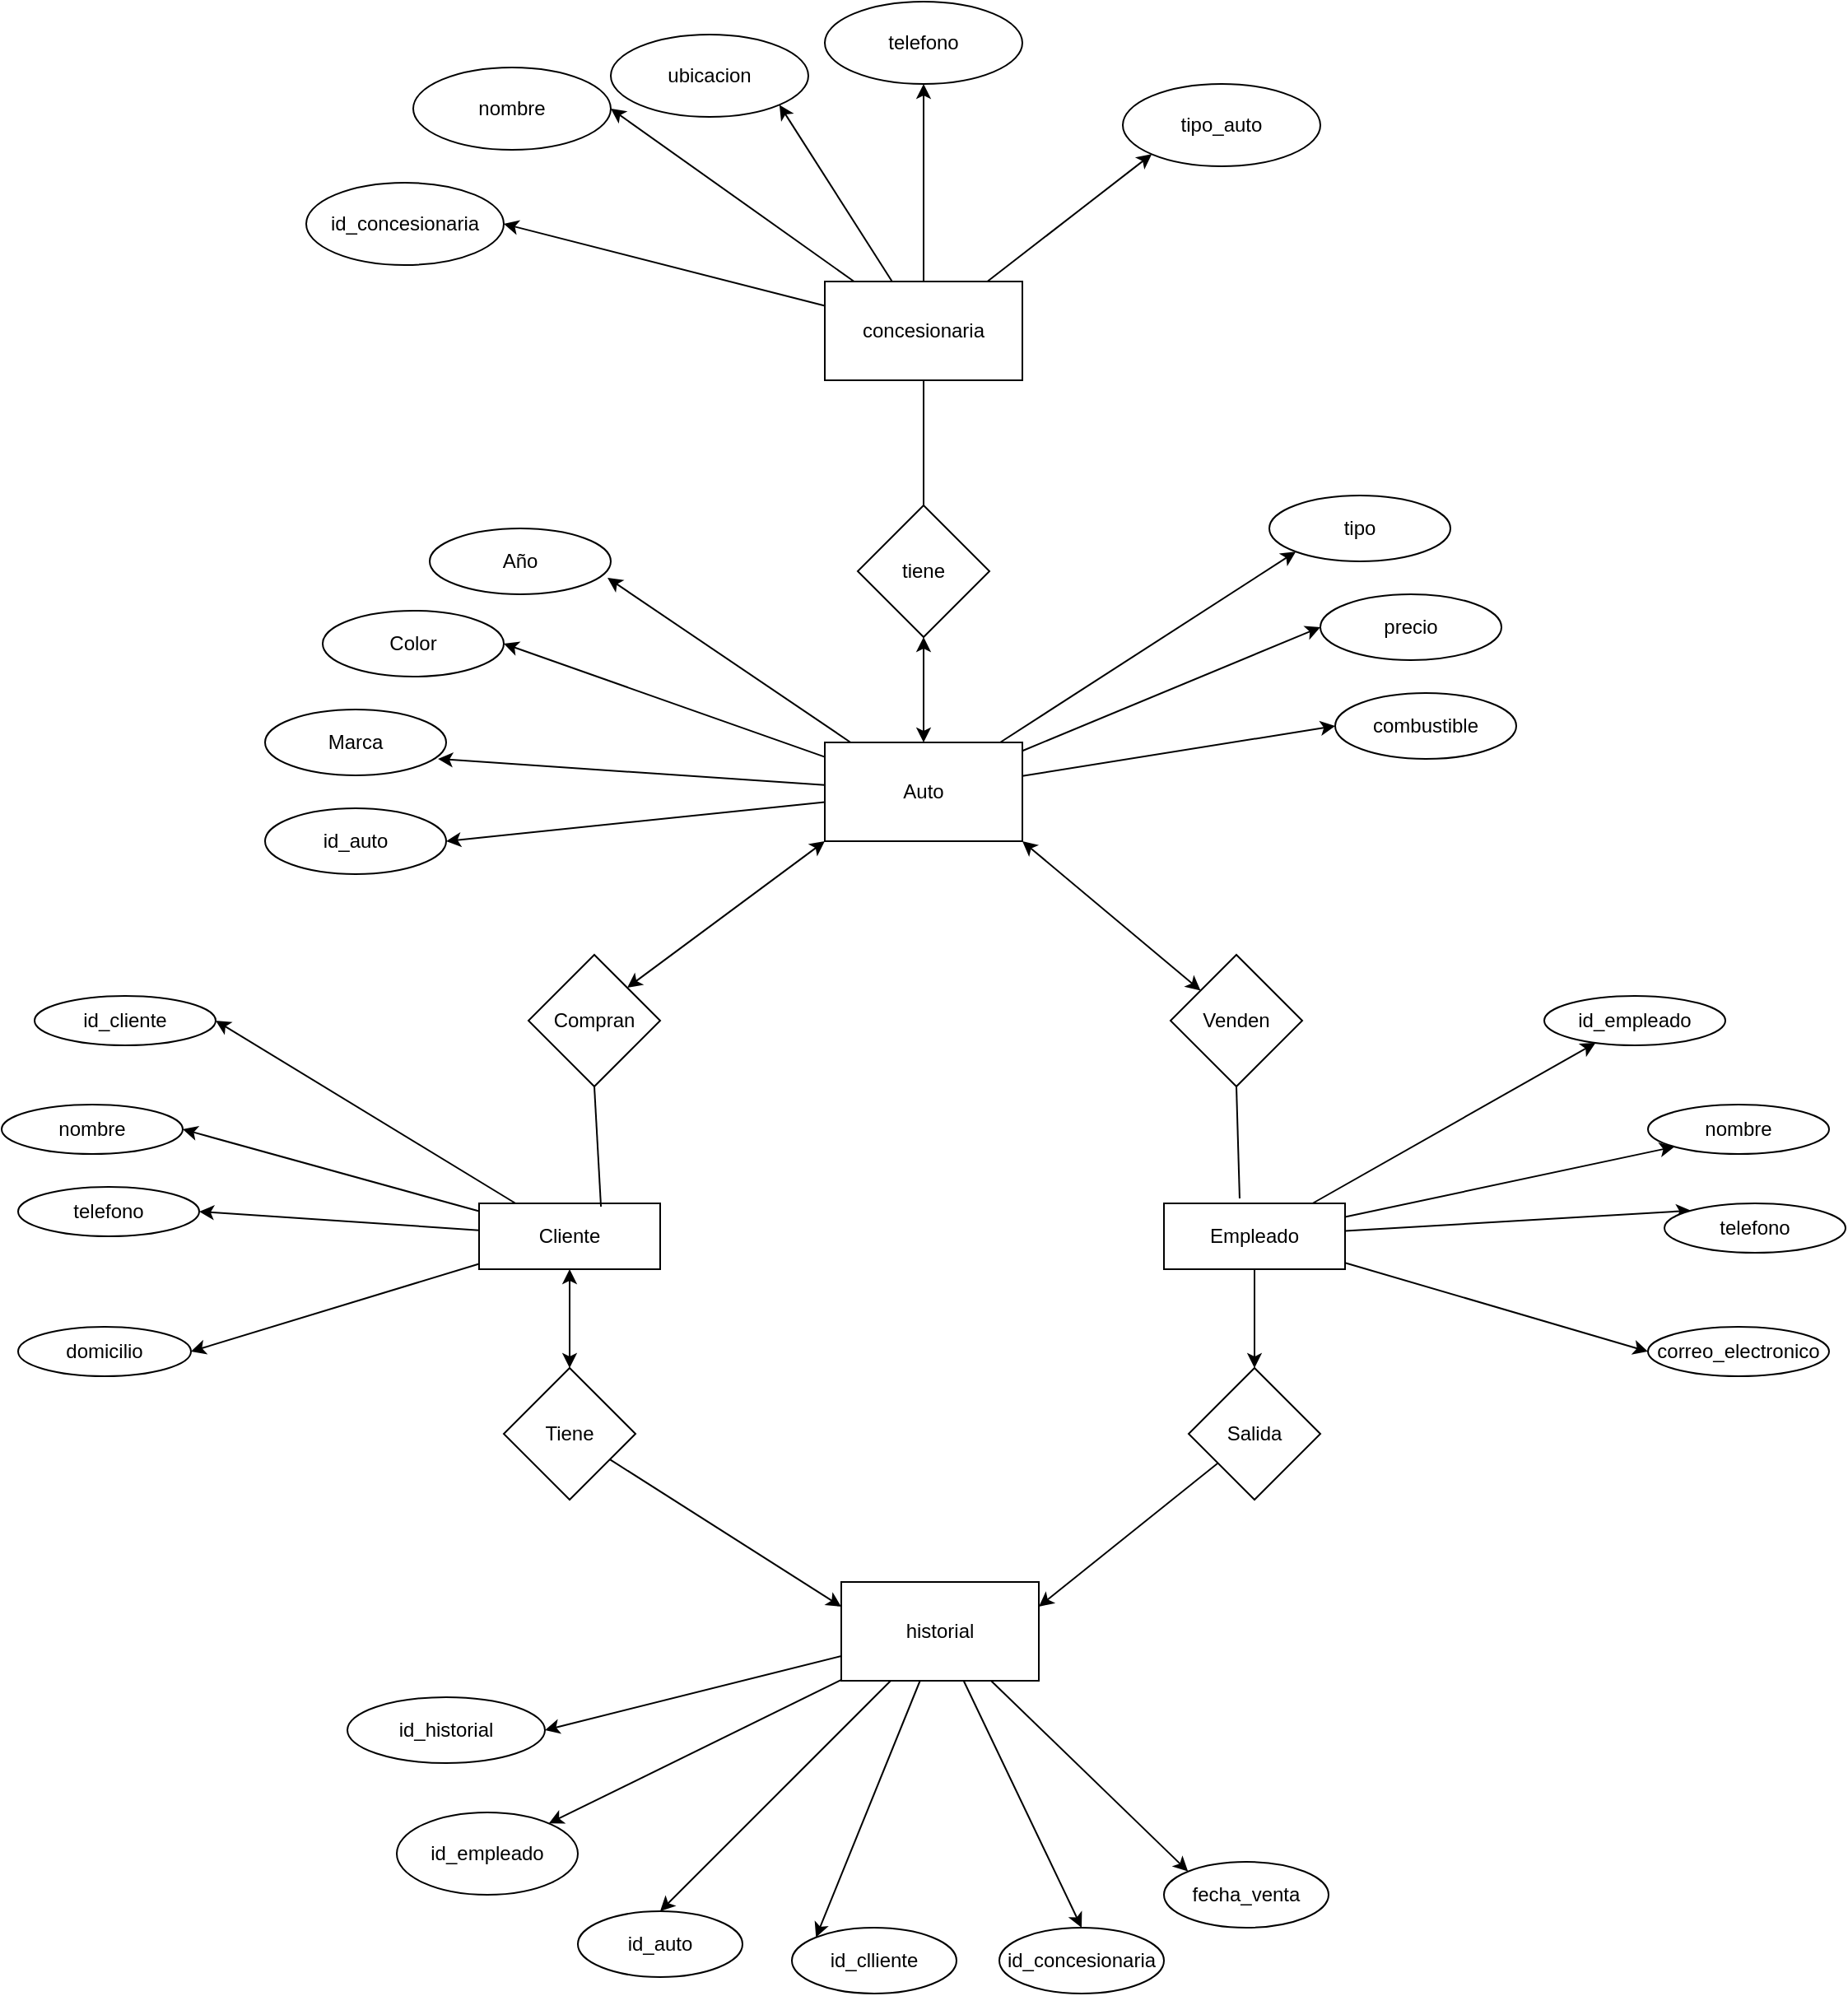 <mxfile version="24.2.5" type="device" pages="2">
  <diagram name="Página-1" id="ephNCk1_AWl7FQ8EcGdc">
    <mxGraphModel dx="1707" dy="1637" grid="1" gridSize="10" guides="1" tooltips="1" connect="1" arrows="1" fold="1" page="1" pageScale="1" pageWidth="827" pageHeight="1169" math="0" shadow="0">
      <root>
        <mxCell id="0" />
        <mxCell id="1" parent="0" />
        <mxCell id="E432DVuTjorTyYxOyVhY-8" style="edgeStyle=none;rounded=0;orthogonalLoop=1;jettySize=auto;html=1;entryX=1;entryY=0.5;entryDx=0;entryDy=0;" parent="1" source="WPMprpQ5Z5VVO5ByuC-Z-1" target="WPMprpQ5Z5VVO5ByuC-Z-4" edge="1">
          <mxGeometry relative="1" as="geometry" />
        </mxCell>
        <mxCell id="HHDz17mNVAposclvGold-6" style="rounded=0;orthogonalLoop=1;jettySize=auto;html=1;entryX=0;entryY=0.5;entryDx=0;entryDy=0;" parent="1" source="WPMprpQ5Z5VVO5ByuC-Z-1" target="HHDz17mNVAposclvGold-3" edge="1">
          <mxGeometry relative="1" as="geometry" />
        </mxCell>
        <mxCell id="HHDz17mNVAposclvGold-7" style="rounded=0;orthogonalLoop=1;jettySize=auto;html=1;entryX=0;entryY=0.5;entryDx=0;entryDy=0;" parent="1" source="WPMprpQ5Z5VVO5ByuC-Z-1" target="HHDz17mNVAposclvGold-2" edge="1">
          <mxGeometry relative="1" as="geometry" />
        </mxCell>
        <mxCell id="HHDz17mNVAposclvGold-8" style="rounded=0;orthogonalLoop=1;jettySize=auto;html=1;entryX=0;entryY=1;entryDx=0;entryDy=0;" parent="1" source="WPMprpQ5Z5VVO5ByuC-Z-1" target="HHDz17mNVAposclvGold-1" edge="1">
          <mxGeometry relative="1" as="geometry" />
        </mxCell>
        <mxCell id="WPMprpQ5Z5VVO5ByuC-Z-1" value="&lt;font style=&quot;vertical-align: inherit;&quot;&gt;&lt;font style=&quot;vertical-align: inherit;&quot;&gt;Auto&lt;/font&gt;&lt;/font&gt;" style="rounded=0;whiteSpace=wrap;html=1;" parent="1" vertex="1">
          <mxGeometry x="390" y="230" width="120" height="60" as="geometry" />
        </mxCell>
        <mxCell id="WPMprpQ5Z5VVO5ByuC-Z-2" value="&lt;font style=&quot;vertical-align: inherit;&quot;&gt;&lt;font style=&quot;vertical-align: inherit;&quot;&gt;Marca&lt;/font&gt;&lt;/font&gt;" style="ellipse;whiteSpace=wrap;html=1;" parent="1" vertex="1">
          <mxGeometry x="50" y="210" width="110" height="40" as="geometry" />
        </mxCell>
        <mxCell id="WPMprpQ5Z5VVO5ByuC-Z-3" value="&lt;font style=&quot;vertical-align: inherit;&quot;&gt;&lt;font style=&quot;vertical-align: inherit;&quot;&gt;&lt;font style=&quot;vertical-align: inherit;&quot;&gt;&lt;font style=&quot;vertical-align: inherit;&quot;&gt;Año&lt;/font&gt;&lt;/font&gt;&lt;/font&gt;&lt;/font&gt;" style="ellipse;whiteSpace=wrap;html=1;" parent="1" vertex="1">
          <mxGeometry x="150" y="100" width="110" height="40" as="geometry" />
        </mxCell>
        <mxCell id="WPMprpQ5Z5VVO5ByuC-Z-4" value="&lt;font style=&quot;vertical-align: inherit;&quot;&gt;&lt;font style=&quot;vertical-align: inherit;&quot;&gt;&lt;font style=&quot;vertical-align: inherit;&quot;&gt;&lt;font style=&quot;vertical-align: inherit;&quot;&gt;id_auto&lt;/font&gt;&lt;/font&gt;&lt;/font&gt;&lt;/font&gt;" style="ellipse;whiteSpace=wrap;html=1;" parent="1" vertex="1">
          <mxGeometry x="50" y="270" width="110" height="40" as="geometry" />
        </mxCell>
        <mxCell id="WPMprpQ5Z5VVO5ByuC-Z-7" value="&lt;font style=&quot;vertical-align: inherit;&quot;&gt;&lt;font style=&quot;vertical-align: inherit;&quot;&gt;&lt;font style=&quot;vertical-align: inherit;&quot;&gt;&lt;font style=&quot;vertical-align: inherit;&quot;&gt;Color&lt;/font&gt;&lt;/font&gt;&lt;/font&gt;&lt;/font&gt;" style="ellipse;whiteSpace=wrap;html=1;" parent="1" vertex="1">
          <mxGeometry x="85" y="150" width="110" height="40" as="geometry" />
        </mxCell>
        <mxCell id="y5HnOFo_-MEGu6CC8C72-4" value="Compran" style="rhombus;whiteSpace=wrap;html=1;" parent="1" vertex="1">
          <mxGeometry x="210" y="359" width="80" height="80" as="geometry" />
        </mxCell>
        <mxCell id="y5HnOFo_-MEGu6CC8C72-5" value="Venden" style="rhombus;whiteSpace=wrap;html=1;" parent="1" vertex="1">
          <mxGeometry x="600" y="359" width="80" height="80" as="geometry" />
        </mxCell>
        <mxCell id="E432DVuTjorTyYxOyVhY-2" style="rounded=0;orthogonalLoop=1;jettySize=auto;html=1;entryX=1;entryY=0.5;entryDx=0;entryDy=0;" parent="1" source="WPMprpQ5Z5VVO5ByuC-Z-1" target="WPMprpQ5Z5VVO5ByuC-Z-7" edge="1">
          <mxGeometry relative="1" as="geometry" />
        </mxCell>
        <mxCell id="E432DVuTjorTyYxOyVhY-4" style="edgeStyle=none;rounded=0;orthogonalLoop=1;jettySize=auto;html=1;entryX=0.982;entryY=0.75;entryDx=0;entryDy=0;entryPerimeter=0;" parent="1" source="WPMprpQ5Z5VVO5ByuC-Z-1" target="WPMprpQ5Z5VVO5ByuC-Z-3" edge="1">
          <mxGeometry relative="1" as="geometry" />
        </mxCell>
        <mxCell id="E432DVuTjorTyYxOyVhY-7" style="edgeStyle=none;rounded=0;orthogonalLoop=1;jettySize=auto;html=1;entryX=0.955;entryY=0.75;entryDx=0;entryDy=0;entryPerimeter=0;" parent="1" source="WPMprpQ5Z5VVO5ByuC-Z-1" target="WPMprpQ5Z5VVO5ByuC-Z-2" edge="1">
          <mxGeometry relative="1" as="geometry" />
        </mxCell>
        <mxCell id="E432DVuTjorTyYxOyVhY-11" value="" style="endArrow=classic;startArrow=classic;html=1;rounded=0;entryX=0;entryY=1;entryDx=0;entryDy=0;exitX=1;exitY=0;exitDx=0;exitDy=0;" parent="1" source="y5HnOFo_-MEGu6CC8C72-4" target="WPMprpQ5Z5VVO5ByuC-Z-1" edge="1">
          <mxGeometry width="50" height="50" relative="1" as="geometry">
            <mxPoint x="390" y="390" as="sourcePoint" />
            <mxPoint x="440" y="340" as="targetPoint" />
          </mxGeometry>
        </mxCell>
        <mxCell id="E432DVuTjorTyYxOyVhY-12" value="" style="endArrow=classic;startArrow=classic;html=1;rounded=0;entryX=1;entryY=1;entryDx=0;entryDy=0;" parent="1" source="y5HnOFo_-MEGu6CC8C72-5" target="WPMprpQ5Z5VVO5ByuC-Z-1" edge="1">
          <mxGeometry width="50" height="50" relative="1" as="geometry">
            <mxPoint x="390" y="390" as="sourcePoint" />
            <mxPoint x="440" y="340" as="targetPoint" />
          </mxGeometry>
        </mxCell>
        <mxCell id="bW8n6r0bW9Bth_jK36K9-6" style="edgeStyle=none;rounded=0;orthogonalLoop=1;jettySize=auto;html=1;entryX=1;entryY=0.5;entryDx=0;entryDy=0;" parent="1" source="WyGTH7L7bLGyjesJNTj2-1" target="bW8n6r0bW9Bth_jK36K9-2" edge="1">
          <mxGeometry relative="1" as="geometry" />
        </mxCell>
        <mxCell id="An9r3yQMO-Fzcq5-2RHh-1" style="rounded=0;orthogonalLoop=1;jettySize=auto;html=1;entryX=1;entryY=0.5;entryDx=0;entryDy=0;" parent="1" source="WyGTH7L7bLGyjesJNTj2-1" target="bW8n6r0bW9Bth_jK36K9-1" edge="1">
          <mxGeometry relative="1" as="geometry" />
        </mxCell>
        <mxCell id="An9r3yQMO-Fzcq5-2RHh-2" style="edgeStyle=none;rounded=0;orthogonalLoop=1;jettySize=auto;html=1;entryX=1;entryY=0.5;entryDx=0;entryDy=0;" parent="1" source="WyGTH7L7bLGyjesJNTj2-1" target="05wec_eQTIBbn9xZQtSC-1" edge="1">
          <mxGeometry relative="1" as="geometry" />
        </mxCell>
        <mxCell id="An9r3yQMO-Fzcq5-2RHh-3" style="edgeStyle=none;rounded=0;orthogonalLoop=1;jettySize=auto;html=1;entryX=1;entryY=0.5;entryDx=0;entryDy=0;" parent="1" source="WyGTH7L7bLGyjesJNTj2-1" target="bW8n6r0bW9Bth_jK36K9-3" edge="1">
          <mxGeometry relative="1" as="geometry" />
        </mxCell>
        <mxCell id="WyGTH7L7bLGyjesJNTj2-1" value="Cliente" style="rounded=0;whiteSpace=wrap;html=1;" parent="1" vertex="1">
          <mxGeometry x="180" y="510" width="110" height="40" as="geometry" />
        </mxCell>
        <mxCell id="ackjWAcXGwqH2tQhCGq_-12" style="edgeStyle=none;rounded=0;orthogonalLoop=1;jettySize=auto;html=1;" parent="1" source="WyGTH7L7bLGyjesJNTj2-2" target="ackjWAcXGwqH2tQhCGq_-2" edge="1">
          <mxGeometry relative="1" as="geometry" />
        </mxCell>
        <mxCell id="1dWJliA2p9d1kg_CL9CK-5" style="edgeStyle=none;rounded=0;orthogonalLoop=1;jettySize=auto;html=1;" parent="1" source="WyGTH7L7bLGyjesJNTj2-2" target="1dWJliA2p9d1kg_CL9CK-1" edge="1">
          <mxGeometry relative="1" as="geometry" />
        </mxCell>
        <mxCell id="1dWJliA2p9d1kg_CL9CK-6" style="edgeStyle=none;rounded=0;orthogonalLoop=1;jettySize=auto;html=1;entryX=0;entryY=1;entryDx=0;entryDy=0;" parent="1" source="WyGTH7L7bLGyjesJNTj2-2" target="1dWJliA2p9d1kg_CL9CK-2" edge="1">
          <mxGeometry relative="1" as="geometry" />
        </mxCell>
        <mxCell id="1dWJliA2p9d1kg_CL9CK-7" style="edgeStyle=none;rounded=0;orthogonalLoop=1;jettySize=auto;html=1;entryX=0;entryY=0;entryDx=0;entryDy=0;" parent="1" source="WyGTH7L7bLGyjesJNTj2-2" target="1dWJliA2p9d1kg_CL9CK-4" edge="1">
          <mxGeometry relative="1" as="geometry" />
        </mxCell>
        <mxCell id="AGdg3obPpXMVH5Ih8-WR-8" style="rounded=0;orthogonalLoop=1;jettySize=auto;html=1;entryX=0;entryY=0.5;entryDx=0;entryDy=0;" parent="1" source="WyGTH7L7bLGyjesJNTj2-2" target="AGdg3obPpXMVH5Ih8-WR-4" edge="1">
          <mxGeometry relative="1" as="geometry" />
        </mxCell>
        <mxCell id="WyGTH7L7bLGyjesJNTj2-2" value="Empleado" style="rounded=0;whiteSpace=wrap;html=1;" parent="1" vertex="1">
          <mxGeometry x="596" y="510" width="110" height="40" as="geometry" />
        </mxCell>
        <mxCell id="ackjWAcXGwqH2tQhCGq_-15" style="edgeStyle=none;rounded=0;orthogonalLoop=1;jettySize=auto;html=1;entryX=0;entryY=0.25;entryDx=0;entryDy=0;" parent="1" source="ackjWAcXGwqH2tQhCGq_-1" target="ackjWAcXGwqH2tQhCGq_-3" edge="1">
          <mxGeometry relative="1" as="geometry" />
        </mxCell>
        <mxCell id="ackjWAcXGwqH2tQhCGq_-1" value="Tiene" style="rhombus;whiteSpace=wrap;html=1;" parent="1" vertex="1">
          <mxGeometry x="195" y="610" width="80" height="80" as="geometry" />
        </mxCell>
        <mxCell id="ackjWAcXGwqH2tQhCGq_-13" style="edgeStyle=none;rounded=0;orthogonalLoop=1;jettySize=auto;html=1;entryX=1;entryY=0.25;entryDx=0;entryDy=0;" parent="1" source="ackjWAcXGwqH2tQhCGq_-2" target="ackjWAcXGwqH2tQhCGq_-3" edge="1">
          <mxGeometry relative="1" as="geometry" />
        </mxCell>
        <mxCell id="ackjWAcXGwqH2tQhCGq_-2" value="Salida" style="rhombus;whiteSpace=wrap;html=1;" parent="1" vertex="1">
          <mxGeometry x="611" y="610" width="80" height="80" as="geometry" />
        </mxCell>
        <mxCell id="ackjWAcXGwqH2tQhCGq_-9" style="edgeStyle=none;rounded=0;orthogonalLoop=1;jettySize=auto;html=1;" parent="1" source="ackjWAcXGwqH2tQhCGq_-3" target="ackjWAcXGwqH2tQhCGq_-4" edge="1">
          <mxGeometry relative="1" as="geometry" />
        </mxCell>
        <mxCell id="An9r3yQMO-Fzcq5-2RHh-5" style="edgeStyle=none;rounded=0;orthogonalLoop=1;jettySize=auto;html=1;entryX=0;entryY=0;entryDx=0;entryDy=0;" parent="1" source="ackjWAcXGwqH2tQhCGq_-3" target="An9r3yQMO-Fzcq5-2RHh-4" edge="1">
          <mxGeometry relative="1" as="geometry" />
        </mxCell>
        <mxCell id="zMCRxAWmmnpCdkY609h2-6" style="rounded=0;orthogonalLoop=1;jettySize=auto;html=1;entryX=0.5;entryY=0;entryDx=0;entryDy=0;" parent="1" source="ackjWAcXGwqH2tQhCGq_-3" target="zMCRxAWmmnpCdkY609h2-2" edge="1">
          <mxGeometry relative="1" as="geometry" />
        </mxCell>
        <mxCell id="zMCRxAWmmnpCdkY609h2-7" style="rounded=0;orthogonalLoop=1;jettySize=auto;html=1;entryX=0;entryY=0;entryDx=0;entryDy=0;" parent="1" source="ackjWAcXGwqH2tQhCGq_-3" target="zMCRxAWmmnpCdkY609h2-3" edge="1">
          <mxGeometry relative="1" as="geometry" />
        </mxCell>
        <mxCell id="-Yu25yIhSxHqrgmRLdVG-3" style="rounded=0;orthogonalLoop=1;jettySize=auto;html=1;entryX=1;entryY=0.5;entryDx=0;entryDy=0;" edge="1" parent="1" source="ackjWAcXGwqH2tQhCGq_-3" target="-Yu25yIhSxHqrgmRLdVG-2">
          <mxGeometry relative="1" as="geometry" />
        </mxCell>
        <mxCell id="ackjWAcXGwqH2tQhCGq_-3" value="historial" style="rounded=0;whiteSpace=wrap;html=1;" parent="1" vertex="1">
          <mxGeometry x="400" y="740" width="120" height="60" as="geometry" />
        </mxCell>
        <mxCell id="ackjWAcXGwqH2tQhCGq_-4" value="id_empleado" style="ellipse;whiteSpace=wrap;html=1;" parent="1" vertex="1">
          <mxGeometry x="130" y="880" width="110" height="50" as="geometry" />
        </mxCell>
        <mxCell id="ackjWAcXGwqH2tQhCGq_-6" value="id_auto" style="ellipse;whiteSpace=wrap;html=1;" parent="1" vertex="1">
          <mxGeometry x="240" y="940" width="100" height="40" as="geometry" />
        </mxCell>
        <mxCell id="ackjWAcXGwqH2tQhCGq_-7" style="edgeStyle=none;rounded=0;orthogonalLoop=1;jettySize=auto;html=1;entryX=0.5;entryY=0;entryDx=0;entryDy=0;" parent="1" source="ackjWAcXGwqH2tQhCGq_-3" target="ackjWAcXGwqH2tQhCGq_-6" edge="1">
          <mxGeometry relative="1" as="geometry" />
        </mxCell>
        <mxCell id="ackjWAcXGwqH2tQhCGq_-14" value="" style="endArrow=classic;startArrow=classic;html=1;rounded=0;entryX=0.5;entryY=1;entryDx=0;entryDy=0;exitX=0.5;exitY=0;exitDx=0;exitDy=0;" parent="1" source="ackjWAcXGwqH2tQhCGq_-1" target="WyGTH7L7bLGyjesJNTj2-1" edge="1">
          <mxGeometry width="50" height="50" relative="1" as="geometry">
            <mxPoint x="240" y="600" as="sourcePoint" />
            <mxPoint x="440" y="750" as="targetPoint" />
          </mxGeometry>
        </mxCell>
        <mxCell id="ackjWAcXGwqH2tQhCGq_-16" value="" style="endArrow=none;html=1;rounded=0;entryX=0.5;entryY=1;entryDx=0;entryDy=0;exitX=0.418;exitY=-0.075;exitDx=0;exitDy=0;exitPerimeter=0;" parent="1" source="WyGTH7L7bLGyjesJNTj2-2" target="y5HnOFo_-MEGu6CC8C72-5" edge="1">
          <mxGeometry width="50" height="50" relative="1" as="geometry">
            <mxPoint x="390" y="540" as="sourcePoint" />
            <mxPoint x="440" y="490" as="targetPoint" />
          </mxGeometry>
        </mxCell>
        <mxCell id="ackjWAcXGwqH2tQhCGq_-17" value="" style="endArrow=none;html=1;rounded=0;entryX=0.5;entryY=1;entryDx=0;entryDy=0;exitX=0.673;exitY=0.05;exitDx=0;exitDy=0;exitPerimeter=0;" parent="1" source="WyGTH7L7bLGyjesJNTj2-1" target="y5HnOFo_-MEGu6CC8C72-4" edge="1">
          <mxGeometry width="50" height="50" relative="1" as="geometry">
            <mxPoint x="250" y="500" as="sourcePoint" />
            <mxPoint x="440" y="490" as="targetPoint" />
          </mxGeometry>
        </mxCell>
        <mxCell id="05wec_eQTIBbn9xZQtSC-1" value="telefono" style="ellipse;whiteSpace=wrap;html=1;" parent="1" vertex="1">
          <mxGeometry x="-100" y="500" width="110" height="30" as="geometry" />
        </mxCell>
        <mxCell id="bW8n6r0bW9Bth_jK36K9-1" value="nombre" style="ellipse;whiteSpace=wrap;html=1;" parent="1" vertex="1">
          <mxGeometry x="-110" y="450" width="110" height="30" as="geometry" />
        </mxCell>
        <mxCell id="bW8n6r0bW9Bth_jK36K9-2" value="id_cliente" style="ellipse;whiteSpace=wrap;html=1;" parent="1" vertex="1">
          <mxGeometry x="-90" y="384" width="110" height="30" as="geometry" />
        </mxCell>
        <mxCell id="bW8n6r0bW9Bth_jK36K9-3" value="domicilio" style="ellipse;whiteSpace=wrap;html=1;" parent="1" vertex="1">
          <mxGeometry x="-100" y="585" width="105" height="30" as="geometry" />
        </mxCell>
        <mxCell id="An9r3yQMO-Fzcq5-2RHh-4" value="id_clliente" style="ellipse;whiteSpace=wrap;html=1;" parent="1" vertex="1">
          <mxGeometry x="370" y="950" width="100" height="40" as="geometry" />
        </mxCell>
        <mxCell id="1dWJliA2p9d1kg_CL9CK-1" value="id_empleado" style="ellipse;whiteSpace=wrap;html=1;" parent="1" vertex="1">
          <mxGeometry x="827" y="384" width="110" height="30" as="geometry" />
        </mxCell>
        <mxCell id="1dWJliA2p9d1kg_CL9CK-2" value="nombre" style="ellipse;whiteSpace=wrap;html=1;" parent="1" vertex="1">
          <mxGeometry x="890" y="450" width="110" height="30" as="geometry" />
        </mxCell>
        <mxCell id="1dWJliA2p9d1kg_CL9CK-4" value="telefono" style="ellipse;whiteSpace=wrap;html=1;" parent="1" vertex="1">
          <mxGeometry x="900" y="510" width="110" height="30" as="geometry" />
        </mxCell>
        <mxCell id="3gC1JL9e_Egvn6JU_aKX-7" style="rounded=0;orthogonalLoop=1;jettySize=auto;html=1;entryX=1;entryY=0.5;entryDx=0;entryDy=0;" parent="1" source="sMtD7PFNzeANCwiUDAqf-1" target="3gC1JL9e_Egvn6JU_aKX-1" edge="1">
          <mxGeometry relative="1" as="geometry" />
        </mxCell>
        <mxCell id="3gC1JL9e_Egvn6JU_aKX-8" style="rounded=0;orthogonalLoop=1;jettySize=auto;html=1;entryX=1;entryY=0.5;entryDx=0;entryDy=0;" parent="1" source="sMtD7PFNzeANCwiUDAqf-1" target="3gC1JL9e_Egvn6JU_aKX-2" edge="1">
          <mxGeometry relative="1" as="geometry" />
        </mxCell>
        <mxCell id="3gC1JL9e_Egvn6JU_aKX-9" style="rounded=0;orthogonalLoop=1;jettySize=auto;html=1;entryX=1;entryY=1;entryDx=0;entryDy=0;" parent="1" source="sMtD7PFNzeANCwiUDAqf-1" target="3gC1JL9e_Egvn6JU_aKX-3" edge="1">
          <mxGeometry relative="1" as="geometry" />
        </mxCell>
        <mxCell id="3gC1JL9e_Egvn6JU_aKX-10" style="rounded=0;orthogonalLoop=1;jettySize=auto;html=1;entryX=0.5;entryY=1;entryDx=0;entryDy=0;" parent="1" source="sMtD7PFNzeANCwiUDAqf-1" target="3gC1JL9e_Egvn6JU_aKX-4" edge="1">
          <mxGeometry relative="1" as="geometry" />
        </mxCell>
        <mxCell id="3gC1JL9e_Egvn6JU_aKX-12" style="rounded=0;orthogonalLoop=1;jettySize=auto;html=1;entryX=0;entryY=1;entryDx=0;entryDy=0;" parent="1" source="sMtD7PFNzeANCwiUDAqf-1" target="3gC1JL9e_Egvn6JU_aKX-6" edge="1">
          <mxGeometry relative="1" as="geometry" />
        </mxCell>
        <mxCell id="sMtD7PFNzeANCwiUDAqf-1" value="concesionaria" style="rounded=0;whiteSpace=wrap;html=1;" parent="1" vertex="1">
          <mxGeometry x="390" y="-50" width="120" height="60" as="geometry" />
        </mxCell>
        <mxCell id="sMtD7PFNzeANCwiUDAqf-2" value="tiene" style="rhombus;whiteSpace=wrap;html=1;" parent="1" vertex="1">
          <mxGeometry x="410" y="86" width="80" height="80" as="geometry" />
        </mxCell>
        <mxCell id="sMtD7PFNzeANCwiUDAqf-3" style="edgeStyle=orthogonalEdgeStyle;rounded=0;orthogonalLoop=1;jettySize=auto;html=1;exitX=0.5;exitY=1;exitDx=0;exitDy=0;" parent="1" source="1dWJliA2p9d1kg_CL9CK-1" target="1dWJliA2p9d1kg_CL9CK-1" edge="1">
          <mxGeometry relative="1" as="geometry" />
        </mxCell>
        <mxCell id="o1bfzVn5L7Cxwp8HQDWr-5" style="edgeStyle=orthogonalEdgeStyle;rounded=0;orthogonalLoop=1;jettySize=auto;html=1;exitX=0.5;exitY=1;exitDx=0;exitDy=0;" parent="1" source="bW8n6r0bW9Bth_jK36K9-1" target="bW8n6r0bW9Bth_jK36K9-1" edge="1">
          <mxGeometry relative="1" as="geometry" />
        </mxCell>
        <mxCell id="AGdg3obPpXMVH5Ih8-WR-4" value="correo_electronico" style="ellipse;whiteSpace=wrap;html=1;" parent="1" vertex="1">
          <mxGeometry x="890" y="585" width="110" height="30" as="geometry" />
        </mxCell>
        <mxCell id="HHDz17mNVAposclvGold-1" value="&lt;font style=&quot;vertical-align: inherit;&quot;&gt;&lt;font style=&quot;vertical-align: inherit;&quot;&gt;&lt;font style=&quot;vertical-align: inherit;&quot;&gt;&lt;font style=&quot;vertical-align: inherit;&quot;&gt;tipo&lt;/font&gt;&lt;/font&gt;&lt;/font&gt;&lt;/font&gt;" style="ellipse;whiteSpace=wrap;html=1;" parent="1" vertex="1">
          <mxGeometry x="660" y="80" width="110" height="40" as="geometry" />
        </mxCell>
        <mxCell id="HHDz17mNVAposclvGold-2" value="&lt;font style=&quot;vertical-align: inherit;&quot;&gt;&lt;font style=&quot;vertical-align: inherit;&quot;&gt;&lt;font style=&quot;vertical-align: inherit;&quot;&gt;&lt;font style=&quot;vertical-align: inherit;&quot;&gt;precio&lt;/font&gt;&lt;/font&gt;&lt;/font&gt;&lt;/font&gt;" style="ellipse;whiteSpace=wrap;html=1;" parent="1" vertex="1">
          <mxGeometry x="691" y="140" width="110" height="40" as="geometry" />
        </mxCell>
        <mxCell id="HHDz17mNVAposclvGold-3" value="&lt;font style=&quot;vertical-align: inherit;&quot;&gt;&lt;font style=&quot;vertical-align: inherit;&quot;&gt;&lt;font style=&quot;vertical-align: inherit;&quot;&gt;&lt;font style=&quot;vertical-align: inherit;&quot;&gt;combustible&lt;/font&gt;&lt;/font&gt;&lt;/font&gt;&lt;/font&gt;" style="ellipse;whiteSpace=wrap;html=1;" parent="1" vertex="1">
          <mxGeometry x="700" y="200" width="110" height="40" as="geometry" />
        </mxCell>
        <mxCell id="HHDz17mNVAposclvGold-9" value="" style="endArrow=classic;startArrow=classic;html=1;rounded=0;entryX=0.5;entryY=1;entryDx=0;entryDy=0;" parent="1" source="WPMprpQ5Z5VVO5ByuC-Z-1" target="sMtD7PFNzeANCwiUDAqf-2" edge="1">
          <mxGeometry width="50" height="50" relative="1" as="geometry">
            <mxPoint x="430" y="230" as="sourcePoint" />
            <mxPoint x="480" y="180" as="targetPoint" />
          </mxGeometry>
        </mxCell>
        <mxCell id="HHDz17mNVAposclvGold-10" value="" style="endArrow=none;html=1;rounded=0;entryX=0.5;entryY=1;entryDx=0;entryDy=0;exitX=0.5;exitY=0;exitDx=0;exitDy=0;" parent="1" source="sMtD7PFNzeANCwiUDAqf-2" target="sMtD7PFNzeANCwiUDAqf-1" edge="1">
          <mxGeometry width="50" height="50" relative="1" as="geometry">
            <mxPoint x="380" y="240" as="sourcePoint" />
            <mxPoint x="430" y="190" as="targetPoint" />
          </mxGeometry>
        </mxCell>
        <mxCell id="3gC1JL9e_Egvn6JU_aKX-1" value="id_concesionaria" style="ellipse;whiteSpace=wrap;html=1;" parent="1" vertex="1">
          <mxGeometry x="75" y="-110" width="120" height="50" as="geometry" />
        </mxCell>
        <mxCell id="3gC1JL9e_Egvn6JU_aKX-2" value="nombre" style="ellipse;whiteSpace=wrap;html=1;" parent="1" vertex="1">
          <mxGeometry x="140" y="-180" width="120" height="50" as="geometry" />
        </mxCell>
        <mxCell id="3gC1JL9e_Egvn6JU_aKX-3" value="ubicacion" style="ellipse;whiteSpace=wrap;html=1;" parent="1" vertex="1">
          <mxGeometry x="260" y="-200" width="120" height="50" as="geometry" />
        </mxCell>
        <mxCell id="3gC1JL9e_Egvn6JU_aKX-4" value="telefono" style="ellipse;whiteSpace=wrap;html=1;" parent="1" vertex="1">
          <mxGeometry x="390" y="-220" width="120" height="50" as="geometry" />
        </mxCell>
        <mxCell id="3gC1JL9e_Egvn6JU_aKX-6" value="tipo_auto" style="ellipse;whiteSpace=wrap;html=1;" parent="1" vertex="1">
          <mxGeometry x="571" y="-170" width="120" height="50" as="geometry" />
        </mxCell>
        <mxCell id="zMCRxAWmmnpCdkY609h2-2" value="id_concesionaria" style="ellipse;whiteSpace=wrap;html=1;" parent="1" vertex="1">
          <mxGeometry x="496" y="950" width="100" height="40" as="geometry" />
        </mxCell>
        <mxCell id="zMCRxAWmmnpCdkY609h2-3" value="fecha_venta" style="ellipse;whiteSpace=wrap;html=1;" parent="1" vertex="1">
          <mxGeometry x="596" y="910" width="100" height="40" as="geometry" />
        </mxCell>
        <mxCell id="-Yu25yIhSxHqrgmRLdVG-2" value="&lt;font style=&quot;vertical-align: inherit;&quot;&gt;&lt;font style=&quot;vertical-align: inherit;&quot;&gt;&lt;font style=&quot;vertical-align: inherit;&quot;&gt;&lt;font style=&quot;vertical-align: inherit;&quot;&gt;&lt;font style=&quot;vertical-align: inherit;&quot;&gt;&lt;font style=&quot;vertical-align: inherit;&quot;&gt;id_historial&lt;/font&gt;&lt;/font&gt;&lt;/font&gt;&lt;/font&gt;&lt;/font&gt;&lt;/font&gt;" style="ellipse;whiteSpace=wrap;html=1;" vertex="1" parent="1">
          <mxGeometry x="100" y="810" width="120" height="40" as="geometry" />
        </mxCell>
      </root>
    </mxGraphModel>
  </diagram>
  <diagram id="cLnR0saYcZGA9Il8sVbq" name="Página-2">
    <mxGraphModel dx="1707" dy="468" grid="1" gridSize="10" guides="1" tooltips="1" connect="1" arrows="1" fold="1" page="1" pageScale="1" pageWidth="827" pageHeight="1169" math="0" shadow="0">
      <root>
        <mxCell id="0" />
        <mxCell id="1" parent="0" />
        <mxCell id="__uCDBvyvFeVXiztqzla-14" value="Empleado" style="shape=table;startSize=30;container=1;collapsible=1;childLayout=tableLayout;fixedRows=1;rowLines=0;fontStyle=1;align=center;resizeLast=1;html=1;" parent="1" vertex="1">
          <mxGeometry x="400" y="340" width="270" height="160" as="geometry" />
        </mxCell>
        <mxCell id="__uCDBvyvFeVXiztqzla-15" value="" style="shape=tableRow;horizontal=0;startSize=0;swimlaneHead=0;swimlaneBody=0;fillColor=none;collapsible=0;dropTarget=0;points=[[0,0.5],[1,0.5]];portConstraint=eastwest;top=0;left=0;right=0;bottom=1;" parent="__uCDBvyvFeVXiztqzla-14" vertex="1">
          <mxGeometry y="30" width="270" height="30" as="geometry" />
        </mxCell>
        <mxCell id="__uCDBvyvFeVXiztqzla-16" value="PK" style="shape=partialRectangle;connectable=0;fillColor=none;top=0;left=0;bottom=0;right=0;fontStyle=1;overflow=hidden;whiteSpace=wrap;html=1;" parent="__uCDBvyvFeVXiztqzla-15" vertex="1">
          <mxGeometry width="30" height="30" as="geometry">
            <mxRectangle width="30" height="30" as="alternateBounds" />
          </mxGeometry>
        </mxCell>
        <mxCell id="__uCDBvyvFeVXiztqzla-17" value="&lt;span style=&quot;font-weight: 400;&quot;&gt;id_empleado VARCAR (30) NOT NULL&lt;/span&gt;" style="shape=partialRectangle;connectable=0;fillColor=none;top=0;left=0;bottom=0;right=0;align=left;spacingLeft=6;fontStyle=5;overflow=hidden;whiteSpace=wrap;html=1;" parent="__uCDBvyvFeVXiztqzla-15" vertex="1">
          <mxGeometry x="30" width="240" height="30" as="geometry">
            <mxRectangle width="240" height="30" as="alternateBounds" />
          </mxGeometry>
        </mxCell>
        <mxCell id="__uCDBvyvFeVXiztqzla-18" style="shape=tableRow;horizontal=0;startSize=0;swimlaneHead=0;swimlaneBody=0;fillColor=none;collapsible=0;dropTarget=0;points=[[0,0.5],[1,0.5]];portConstraint=eastwest;top=0;left=0;right=0;bottom=0;" parent="__uCDBvyvFeVXiztqzla-14" vertex="1">
          <mxGeometry y="60" width="270" height="40" as="geometry" />
        </mxCell>
        <mxCell id="__uCDBvyvFeVXiztqzla-19" style="shape=partialRectangle;connectable=0;fillColor=none;top=0;left=0;bottom=0;right=0;editable=1;overflow=hidden;whiteSpace=wrap;html=1;" parent="__uCDBvyvFeVXiztqzla-18" vertex="1">
          <mxGeometry width="30" height="40" as="geometry">
            <mxRectangle width="30" height="40" as="alternateBounds" />
          </mxGeometry>
        </mxCell>
        <mxCell id="__uCDBvyvFeVXiztqzla-20" value="nombre VARCAR (30) NOT NULL" style="shape=partialRectangle;connectable=0;fillColor=none;top=0;left=0;bottom=0;right=0;align=left;spacingLeft=6;overflow=hidden;whiteSpace=wrap;html=1;" parent="__uCDBvyvFeVXiztqzla-18" vertex="1">
          <mxGeometry x="30" width="240" height="40" as="geometry">
            <mxRectangle width="240" height="40" as="alternateBounds" />
          </mxGeometry>
        </mxCell>
        <mxCell id="__uCDBvyvFeVXiztqzla-36" style="shape=tableRow;horizontal=0;startSize=0;swimlaneHead=0;swimlaneBody=0;fillColor=none;collapsible=0;dropTarget=0;points=[[0,0.5],[1,0.5]];portConstraint=eastwest;top=0;left=0;right=0;bottom=0;" parent="__uCDBvyvFeVXiztqzla-14" vertex="1">
          <mxGeometry y="100" width="270" height="30" as="geometry" />
        </mxCell>
        <mxCell id="__uCDBvyvFeVXiztqzla-37" style="shape=partialRectangle;connectable=0;fillColor=none;top=0;left=0;bottom=0;right=0;editable=1;overflow=hidden;whiteSpace=wrap;html=1;" parent="__uCDBvyvFeVXiztqzla-36" vertex="1">
          <mxGeometry width="30" height="30" as="geometry">
            <mxRectangle width="30" height="30" as="alternateBounds" />
          </mxGeometry>
        </mxCell>
        <mxCell id="__uCDBvyvFeVXiztqzla-38" value="telefono VARCAR (30) NOT NULL" style="shape=partialRectangle;connectable=0;fillColor=none;top=0;left=0;bottom=0;right=0;align=left;spacingLeft=6;overflow=hidden;whiteSpace=wrap;html=1;" parent="__uCDBvyvFeVXiztqzla-36" vertex="1">
          <mxGeometry x="30" width="240" height="30" as="geometry">
            <mxRectangle width="240" height="30" as="alternateBounds" />
          </mxGeometry>
        </mxCell>
        <mxCell id="Bs5PeewqlPdQIuZcGPZk-1" style="shape=tableRow;horizontal=0;startSize=0;swimlaneHead=0;swimlaneBody=0;fillColor=none;collapsible=0;dropTarget=0;points=[[0,0.5],[1,0.5]];portConstraint=eastwest;top=0;left=0;right=0;bottom=0;" parent="__uCDBvyvFeVXiztqzla-14" vertex="1">
          <mxGeometry y="130" width="270" height="30" as="geometry" />
        </mxCell>
        <mxCell id="Bs5PeewqlPdQIuZcGPZk-2" style="shape=partialRectangle;connectable=0;fillColor=none;top=0;left=0;bottom=0;right=0;editable=1;overflow=hidden;whiteSpace=wrap;html=1;" parent="Bs5PeewqlPdQIuZcGPZk-1" vertex="1">
          <mxGeometry width="30" height="30" as="geometry">
            <mxRectangle width="30" height="30" as="alternateBounds" />
          </mxGeometry>
        </mxCell>
        <mxCell id="Bs5PeewqlPdQIuZcGPZk-3" value="correo_electronico VARCHAR (30) NOT NULL" style="shape=partialRectangle;connectable=0;fillColor=none;top=0;left=0;bottom=0;right=0;align=left;spacingLeft=6;overflow=hidden;whiteSpace=wrap;html=1;" parent="Bs5PeewqlPdQIuZcGPZk-1" vertex="1">
          <mxGeometry x="30" width="240" height="30" as="geometry">
            <mxRectangle width="240" height="30" as="alternateBounds" />
          </mxGeometry>
        </mxCell>
        <mxCell id="__uCDBvyvFeVXiztqzla-42" value="auto" style="shape=table;startSize=30;container=1;collapsible=1;childLayout=tableLayout;fixedRows=1;rowLines=0;fontStyle=1;align=center;resizeLast=1;html=1;" parent="1" vertex="1">
          <mxGeometry x="-70" y="295" width="300" height="250" as="geometry" />
        </mxCell>
        <mxCell id="__uCDBvyvFeVXiztqzla-43" value="" style="shape=tableRow;horizontal=0;startSize=0;swimlaneHead=0;swimlaneBody=0;fillColor=none;collapsible=0;dropTarget=0;points=[[0,0.5],[1,0.5]];portConstraint=eastwest;top=0;left=0;right=0;bottom=1;" parent="__uCDBvyvFeVXiztqzla-42" vertex="1">
          <mxGeometry y="30" width="300" height="30" as="geometry" />
        </mxCell>
        <mxCell id="__uCDBvyvFeVXiztqzla-44" value="PK" style="shape=partialRectangle;connectable=0;fillColor=none;top=0;left=0;bottom=0;right=0;fontStyle=1;overflow=hidden;whiteSpace=wrap;html=1;" parent="__uCDBvyvFeVXiztqzla-43" vertex="1">
          <mxGeometry width="30" height="30" as="geometry">
            <mxRectangle width="30" height="30" as="alternateBounds" />
          </mxGeometry>
        </mxCell>
        <mxCell id="__uCDBvyvFeVXiztqzla-45" value="&lt;span style=&quot;font-weight: 400;&quot;&gt;id_auto VARCHAR (30) NOT NULL&lt;/span&gt;" style="shape=partialRectangle;connectable=0;fillColor=none;top=0;left=0;bottom=0;right=0;align=left;spacingLeft=6;fontStyle=5;overflow=hidden;whiteSpace=wrap;html=1;" parent="__uCDBvyvFeVXiztqzla-43" vertex="1">
          <mxGeometry x="30" width="270" height="30" as="geometry">
            <mxRectangle width="270" height="30" as="alternateBounds" />
          </mxGeometry>
        </mxCell>
        <mxCell id="__uCDBvyvFeVXiztqzla-46" style="shape=tableRow;horizontal=0;startSize=0;swimlaneHead=0;swimlaneBody=0;fillColor=none;collapsible=0;dropTarget=0;points=[[0,0.5],[1,0.5]];portConstraint=eastwest;top=0;left=0;right=0;bottom=0;" parent="__uCDBvyvFeVXiztqzla-42" vertex="1">
          <mxGeometry y="60" width="300" height="30" as="geometry" />
        </mxCell>
        <mxCell id="__uCDBvyvFeVXiztqzla-47" style="shape=partialRectangle;connectable=0;fillColor=none;top=0;left=0;bottom=0;right=0;editable=1;overflow=hidden;whiteSpace=wrap;html=1;" parent="__uCDBvyvFeVXiztqzla-46" vertex="1">
          <mxGeometry width="30" height="30" as="geometry">
            <mxRectangle width="30" height="30" as="alternateBounds" />
          </mxGeometry>
        </mxCell>
        <mxCell id="__uCDBvyvFeVXiztqzla-48" value="&lt;font style=&quot;vertical-align: inherit;&quot;&gt;&lt;font style=&quot;vertical-align: inherit;&quot;&gt;marca VARCHAR (30) NOT NULL&lt;/font&gt;&lt;/font&gt;" style="shape=partialRectangle;connectable=0;fillColor=none;top=0;left=0;bottom=0;right=0;align=left;spacingLeft=6;overflow=hidden;whiteSpace=wrap;html=1;" parent="__uCDBvyvFeVXiztqzla-46" vertex="1">
          <mxGeometry x="30" width="270" height="30" as="geometry">
            <mxRectangle width="270" height="30" as="alternateBounds" />
          </mxGeometry>
        </mxCell>
        <mxCell id="__uCDBvyvFeVXiztqzla-49" value="" style="shape=tableRow;horizontal=0;startSize=0;swimlaneHead=0;swimlaneBody=0;fillColor=none;collapsible=0;dropTarget=0;points=[[0,0.5],[1,0.5]];portConstraint=eastwest;top=0;left=0;right=0;bottom=0;" parent="__uCDBvyvFeVXiztqzla-42" vertex="1">
          <mxGeometry y="90" width="300" height="30" as="geometry" />
        </mxCell>
        <mxCell id="__uCDBvyvFeVXiztqzla-50" value="" style="shape=partialRectangle;connectable=0;fillColor=none;top=0;left=0;bottom=0;right=0;editable=1;overflow=hidden;whiteSpace=wrap;html=1;" parent="__uCDBvyvFeVXiztqzla-49" vertex="1">
          <mxGeometry width="30" height="30" as="geometry">
            <mxRectangle width="30" height="30" as="alternateBounds" />
          </mxGeometry>
        </mxCell>
        <mxCell id="__uCDBvyvFeVXiztqzla-51" value="color VARCHAR (30) NOT NULL" style="shape=partialRectangle;connectable=0;fillColor=none;top=0;left=0;bottom=0;right=0;align=left;spacingLeft=6;overflow=hidden;whiteSpace=wrap;html=1;" parent="__uCDBvyvFeVXiztqzla-49" vertex="1">
          <mxGeometry x="30" width="270" height="30" as="geometry">
            <mxRectangle width="270" height="30" as="alternateBounds" />
          </mxGeometry>
        </mxCell>
        <mxCell id="__uCDBvyvFeVXiztqzla-55" value="" style="shape=tableRow;horizontal=0;startSize=0;swimlaneHead=0;swimlaneBody=0;fillColor=none;collapsible=0;dropTarget=0;points=[[0,0.5],[1,0.5]];portConstraint=eastwest;top=0;left=0;right=0;bottom=0;" parent="__uCDBvyvFeVXiztqzla-42" vertex="1">
          <mxGeometry y="120" width="300" height="30" as="geometry" />
        </mxCell>
        <mxCell id="__uCDBvyvFeVXiztqzla-56" value="" style="shape=partialRectangle;connectable=0;fillColor=none;top=0;left=0;bottom=0;right=0;editable=1;overflow=hidden;whiteSpace=wrap;html=1;" parent="__uCDBvyvFeVXiztqzla-55" vertex="1">
          <mxGeometry width="30" height="30" as="geometry">
            <mxRectangle width="30" height="30" as="alternateBounds" />
          </mxGeometry>
        </mxCell>
        <mxCell id="__uCDBvyvFeVXiztqzla-57" value="año VARCHAR (4) NOT NULL" style="shape=partialRectangle;connectable=0;fillColor=none;top=0;left=0;bottom=0;right=0;align=left;spacingLeft=6;overflow=hidden;whiteSpace=wrap;html=1;" parent="__uCDBvyvFeVXiztqzla-55" vertex="1">
          <mxGeometry x="30" width="270" height="30" as="geometry">
            <mxRectangle width="270" height="30" as="alternateBounds" />
          </mxGeometry>
        </mxCell>
        <mxCell id="__uCDBvyvFeVXiztqzla-67" style="shape=tableRow;horizontal=0;startSize=0;swimlaneHead=0;swimlaneBody=0;fillColor=none;collapsible=0;dropTarget=0;points=[[0,0.5],[1,0.5]];portConstraint=eastwest;top=0;left=0;right=0;bottom=0;" parent="__uCDBvyvFeVXiztqzla-42" vertex="1">
          <mxGeometry y="150" width="300" height="30" as="geometry" />
        </mxCell>
        <mxCell id="__uCDBvyvFeVXiztqzla-68" style="shape=partialRectangle;connectable=0;fillColor=none;top=0;left=0;bottom=0;right=0;editable=1;overflow=hidden;whiteSpace=wrap;html=1;" parent="__uCDBvyvFeVXiztqzla-67" vertex="1">
          <mxGeometry width="30" height="30" as="geometry">
            <mxRectangle width="30" height="30" as="alternateBounds" />
          </mxGeometry>
        </mxCell>
        <mxCell id="__uCDBvyvFeVXiztqzla-69" value="tipo VARCAR (30) NOT NULL" style="shape=partialRectangle;connectable=0;fillColor=none;top=0;left=0;bottom=0;right=0;align=left;spacingLeft=6;overflow=hidden;whiteSpace=wrap;html=1;" parent="__uCDBvyvFeVXiztqzla-67" vertex="1">
          <mxGeometry x="30" width="270" height="30" as="geometry">
            <mxRectangle width="270" height="30" as="alternateBounds" />
          </mxGeometry>
        </mxCell>
        <mxCell id="U7ztpUlmvujoIGjmjGbY-7" style="shape=tableRow;horizontal=0;startSize=0;swimlaneHead=0;swimlaneBody=0;fillColor=none;collapsible=0;dropTarget=0;points=[[0,0.5],[1,0.5]];portConstraint=eastwest;top=0;left=0;right=0;bottom=0;" parent="__uCDBvyvFeVXiztqzla-42" vertex="1">
          <mxGeometry y="180" width="300" height="40" as="geometry" />
        </mxCell>
        <mxCell id="U7ztpUlmvujoIGjmjGbY-8" style="shape=partialRectangle;connectable=0;fillColor=none;top=0;left=0;bottom=0;right=0;editable=1;overflow=hidden;whiteSpace=wrap;html=1;" parent="U7ztpUlmvujoIGjmjGbY-7" vertex="1">
          <mxGeometry width="30" height="40" as="geometry">
            <mxRectangle width="30" height="40" as="alternateBounds" />
          </mxGeometry>
        </mxCell>
        <mxCell id="U7ztpUlmvujoIGjmjGbY-9" value="precio VARCHAR (15) NOT NULL&amp;nbsp;" style="shape=partialRectangle;connectable=0;fillColor=none;top=0;left=0;bottom=0;right=0;align=left;spacingLeft=6;overflow=hidden;whiteSpace=wrap;html=1;" parent="U7ztpUlmvujoIGjmjGbY-7" vertex="1">
          <mxGeometry x="30" width="270" height="40" as="geometry">
            <mxRectangle width="270" height="40" as="alternateBounds" />
          </mxGeometry>
        </mxCell>
        <mxCell id="U7ztpUlmvujoIGjmjGbY-4" style="shape=tableRow;horizontal=0;startSize=0;swimlaneHead=0;swimlaneBody=0;fillColor=none;collapsible=0;dropTarget=0;points=[[0,0.5],[1,0.5]];portConstraint=eastwest;top=0;left=0;right=0;bottom=0;" parent="__uCDBvyvFeVXiztqzla-42" vertex="1">
          <mxGeometry y="220" width="300" height="30" as="geometry" />
        </mxCell>
        <mxCell id="U7ztpUlmvujoIGjmjGbY-5" style="shape=partialRectangle;connectable=0;fillColor=none;top=0;left=0;bottom=0;right=0;editable=1;overflow=hidden;whiteSpace=wrap;html=1;" parent="U7ztpUlmvujoIGjmjGbY-4" vertex="1">
          <mxGeometry width="30" height="30" as="geometry">
            <mxRectangle width="30" height="30" as="alternateBounds" />
          </mxGeometry>
        </mxCell>
        <mxCell id="U7ztpUlmvujoIGjmjGbY-6" value="combustible VARCAR (30) NOT NULL" style="shape=partialRectangle;connectable=0;fillColor=none;top=0;left=0;bottom=0;right=0;align=left;spacingLeft=6;overflow=hidden;whiteSpace=wrap;html=1;" parent="U7ztpUlmvujoIGjmjGbY-4" vertex="1">
          <mxGeometry x="30" width="270" height="30" as="geometry">
            <mxRectangle width="270" height="30" as="alternateBounds" />
          </mxGeometry>
        </mxCell>
        <mxCell id="__uCDBvyvFeVXiztqzla-73" value="cliente" style="shape=table;startSize=30;container=1;collapsible=1;childLayout=tableLayout;fixedRows=1;rowLines=0;fontStyle=1;align=center;resizeLast=1;html=1;" parent="1" vertex="1">
          <mxGeometry x="460" y="600" width="270" height="150" as="geometry" />
        </mxCell>
        <mxCell id="__uCDBvyvFeVXiztqzla-74" value="" style="shape=tableRow;horizontal=0;startSize=0;swimlaneHead=0;swimlaneBody=0;fillColor=none;collapsible=0;dropTarget=0;points=[[0,0.5],[1,0.5]];portConstraint=eastwest;top=0;left=0;right=0;bottom=1;" parent="__uCDBvyvFeVXiztqzla-73" vertex="1">
          <mxGeometry y="30" width="270" height="30" as="geometry" />
        </mxCell>
        <mxCell id="__uCDBvyvFeVXiztqzla-75" value="PK" style="shape=partialRectangle;connectable=0;fillColor=none;top=0;left=0;bottom=0;right=0;fontStyle=1;overflow=hidden;whiteSpace=wrap;html=1;" parent="__uCDBvyvFeVXiztqzla-74" vertex="1">
          <mxGeometry width="30" height="30" as="geometry">
            <mxRectangle width="30" height="30" as="alternateBounds" />
          </mxGeometry>
        </mxCell>
        <mxCell id="__uCDBvyvFeVXiztqzla-76" value="&lt;span style=&quot;font-weight: 400;&quot;&gt;Id_cliente VARCAR (30) NOT NULL&lt;/span&gt;" style="shape=partialRectangle;connectable=0;fillColor=none;top=0;left=0;bottom=0;right=0;align=left;spacingLeft=6;fontStyle=5;overflow=hidden;whiteSpace=wrap;html=1;" parent="__uCDBvyvFeVXiztqzla-74" vertex="1">
          <mxGeometry x="30" width="240" height="30" as="geometry">
            <mxRectangle width="240" height="30" as="alternateBounds" />
          </mxGeometry>
        </mxCell>
        <mxCell id="__uCDBvyvFeVXiztqzla-77" style="shape=tableRow;horizontal=0;startSize=0;swimlaneHead=0;swimlaneBody=0;fillColor=none;collapsible=0;dropTarget=0;points=[[0,0.5],[1,0.5]];portConstraint=eastwest;top=0;left=0;right=0;bottom=0;" parent="__uCDBvyvFeVXiztqzla-73" vertex="1">
          <mxGeometry y="60" width="270" height="30" as="geometry" />
        </mxCell>
        <mxCell id="__uCDBvyvFeVXiztqzla-78" style="shape=partialRectangle;connectable=0;fillColor=none;top=0;left=0;bottom=0;right=0;editable=1;overflow=hidden;whiteSpace=wrap;html=1;" parent="__uCDBvyvFeVXiztqzla-77" vertex="1">
          <mxGeometry width="30" height="30" as="geometry">
            <mxRectangle width="30" height="30" as="alternateBounds" />
          </mxGeometry>
        </mxCell>
        <mxCell id="__uCDBvyvFeVXiztqzla-79" value="nombre VARCAR (30) NOT NULL" style="shape=partialRectangle;connectable=0;fillColor=none;top=0;left=0;bottom=0;right=0;align=left;spacingLeft=6;overflow=hidden;whiteSpace=wrap;html=1;" parent="__uCDBvyvFeVXiztqzla-77" vertex="1">
          <mxGeometry x="30" width="240" height="30" as="geometry">
            <mxRectangle width="240" height="30" as="alternateBounds" />
          </mxGeometry>
        </mxCell>
        <mxCell id="__uCDBvyvFeVXiztqzla-92" style="shape=tableRow;horizontal=0;startSize=0;swimlaneHead=0;swimlaneBody=0;fillColor=none;collapsible=0;dropTarget=0;points=[[0,0.5],[1,0.5]];portConstraint=eastwest;top=0;left=0;right=0;bottom=0;" parent="__uCDBvyvFeVXiztqzla-73" vertex="1">
          <mxGeometry y="90" width="270" height="30" as="geometry" />
        </mxCell>
        <mxCell id="__uCDBvyvFeVXiztqzla-93" style="shape=partialRectangle;connectable=0;fillColor=none;top=0;left=0;bottom=0;right=0;editable=1;overflow=hidden;whiteSpace=wrap;html=1;" parent="__uCDBvyvFeVXiztqzla-92" vertex="1">
          <mxGeometry width="30" height="30" as="geometry">
            <mxRectangle width="30" height="30" as="alternateBounds" />
          </mxGeometry>
        </mxCell>
        <mxCell id="__uCDBvyvFeVXiztqzla-94" value="telefono VARCAR (30) NOT NULL" style="shape=partialRectangle;connectable=0;fillColor=none;top=0;left=0;bottom=0;right=0;align=left;spacingLeft=6;overflow=hidden;whiteSpace=wrap;html=1;" parent="__uCDBvyvFeVXiztqzla-92" vertex="1">
          <mxGeometry x="30" width="240" height="30" as="geometry">
            <mxRectangle width="240" height="30" as="alternateBounds" />
          </mxGeometry>
        </mxCell>
        <mxCell id="__uCDBvyvFeVXiztqzla-95" style="shape=tableRow;horizontal=0;startSize=0;swimlaneHead=0;swimlaneBody=0;fillColor=none;collapsible=0;dropTarget=0;points=[[0,0.5],[1,0.5]];portConstraint=eastwest;top=0;left=0;right=0;bottom=0;" parent="__uCDBvyvFeVXiztqzla-73" vertex="1">
          <mxGeometry y="120" width="270" height="30" as="geometry" />
        </mxCell>
        <mxCell id="__uCDBvyvFeVXiztqzla-96" style="shape=partialRectangle;connectable=0;fillColor=none;top=0;left=0;bottom=0;right=0;editable=1;overflow=hidden;whiteSpace=wrap;html=1;" parent="__uCDBvyvFeVXiztqzla-95" vertex="1">
          <mxGeometry width="30" height="30" as="geometry">
            <mxRectangle width="30" height="30" as="alternateBounds" />
          </mxGeometry>
        </mxCell>
        <mxCell id="__uCDBvyvFeVXiztqzla-97" value="domicilio VARCAR (30) NOT NULL" style="shape=partialRectangle;connectable=0;fillColor=none;top=0;left=0;bottom=0;right=0;align=left;spacingLeft=6;overflow=hidden;whiteSpace=wrap;html=1;" parent="__uCDBvyvFeVXiztqzla-95" vertex="1">
          <mxGeometry x="30" width="240" height="30" as="geometry">
            <mxRectangle width="240" height="30" as="alternateBounds" />
          </mxGeometry>
        </mxCell>
        <mxCell id="UsREKZuE6mvdLXWrzy2p-1" value="Hstorial" style="shape=table;startSize=30;container=1;collapsible=1;childLayout=tableLayout;fixedRows=1;rowLines=0;fontStyle=1;align=center;resizeLast=1;html=1;" parent="1" vertex="1">
          <mxGeometry x="40" y="600" width="245" height="220" as="geometry" />
        </mxCell>
        <mxCell id="UsREKZuE6mvdLXWrzy2p-2" value="" style="shape=tableRow;horizontal=0;startSize=0;swimlaneHead=0;swimlaneBody=0;fillColor=none;collapsible=0;dropTarget=0;points=[[0,0.5],[1,0.5]];portConstraint=eastwest;top=0;left=0;right=0;bottom=1;" parent="UsREKZuE6mvdLXWrzy2p-1" vertex="1">
          <mxGeometry y="30" width="245" height="30" as="geometry" />
        </mxCell>
        <mxCell id="UsREKZuE6mvdLXWrzy2p-3" value="PK" style="shape=partialRectangle;connectable=0;fillColor=none;top=0;left=0;bottom=0;right=0;fontStyle=1;overflow=hidden;whiteSpace=wrap;html=1;" parent="UsREKZuE6mvdLXWrzy2p-2" vertex="1">
          <mxGeometry width="30" height="30" as="geometry">
            <mxRectangle width="30" height="30" as="alternateBounds" />
          </mxGeometry>
        </mxCell>
        <mxCell id="UsREKZuE6mvdLXWrzy2p-4" value="id_historial&amp;nbsp;&amp;nbsp;&lt;span style=&quot;font-weight: 400;&quot;&gt;VARCAR NOT NULL&lt;/span&gt;" style="shape=partialRectangle;connectable=0;fillColor=none;top=0;left=0;bottom=0;right=0;align=left;spacingLeft=6;fontStyle=5;overflow=hidden;whiteSpace=wrap;html=1;" parent="UsREKZuE6mvdLXWrzy2p-2" vertex="1">
          <mxGeometry x="30" width="215" height="30" as="geometry">
            <mxRectangle width="215" height="30" as="alternateBounds" />
          </mxGeometry>
        </mxCell>
        <mxCell id="-NngvZFkAcp6bX6e4a-B-2" style="shape=tableRow;horizontal=0;startSize=0;swimlaneHead=0;swimlaneBody=0;fillColor=none;collapsible=0;dropTarget=0;points=[[0,0.5],[1,0.5]];portConstraint=eastwest;top=0;left=0;right=0;bottom=0;" parent="UsREKZuE6mvdLXWrzy2p-1" vertex="1">
          <mxGeometry y="60" width="245" height="30" as="geometry" />
        </mxCell>
        <mxCell id="-NngvZFkAcp6bX6e4a-B-3" style="shape=partialRectangle;connectable=0;fillColor=none;top=0;left=0;bottom=0;right=0;editable=1;overflow=hidden;whiteSpace=wrap;html=1;" parent="-NngvZFkAcp6bX6e4a-B-2" vertex="1">
          <mxGeometry width="30" height="30" as="geometry">
            <mxRectangle width="30" height="30" as="alternateBounds" />
          </mxGeometry>
        </mxCell>
        <mxCell id="-NngvZFkAcp6bX6e4a-B-4" value="id_empleado VARCHAR (30) NOT NULL" style="shape=partialRectangle;connectable=0;fillColor=none;top=0;left=0;bottom=0;right=0;align=left;spacingLeft=6;overflow=hidden;whiteSpace=wrap;html=1;" parent="-NngvZFkAcp6bX6e4a-B-2" vertex="1">
          <mxGeometry x="30" width="215" height="30" as="geometry">
            <mxRectangle width="215" height="30" as="alternateBounds" />
          </mxGeometry>
        </mxCell>
        <mxCell id="UsREKZuE6mvdLXWrzy2p-8" value="" style="shape=tableRow;horizontal=0;startSize=0;swimlaneHead=0;swimlaneBody=0;fillColor=none;collapsible=0;dropTarget=0;points=[[0,0.5],[1,0.5]];portConstraint=eastwest;top=0;left=0;right=0;bottom=0;" parent="UsREKZuE6mvdLXWrzy2p-1" vertex="1">
          <mxGeometry y="90" width="245" height="40" as="geometry" />
        </mxCell>
        <mxCell id="UsREKZuE6mvdLXWrzy2p-9" value="" style="shape=partialRectangle;connectable=0;fillColor=none;top=0;left=0;bottom=0;right=0;editable=1;overflow=hidden;whiteSpace=wrap;html=1;" parent="UsREKZuE6mvdLXWrzy2p-8" vertex="1">
          <mxGeometry width="30" height="40" as="geometry">
            <mxRectangle width="30" height="40" as="alternateBounds" />
          </mxGeometry>
        </mxCell>
        <mxCell id="UsREKZuE6mvdLXWrzy2p-10" value="ID_auto VARCAR (30) NOT NULL" style="shape=partialRectangle;connectable=0;fillColor=none;top=0;left=0;bottom=0;right=0;align=left;spacingLeft=6;overflow=hidden;whiteSpace=wrap;html=1;" parent="UsREKZuE6mvdLXWrzy2p-8" vertex="1">
          <mxGeometry x="30" width="215" height="40" as="geometry">
            <mxRectangle width="215" height="40" as="alternateBounds" />
          </mxGeometry>
        </mxCell>
        <mxCell id="UsREKZuE6mvdLXWrzy2p-11" value="" style="shape=tableRow;horizontal=0;startSize=0;swimlaneHead=0;swimlaneBody=0;fillColor=none;collapsible=0;dropTarget=0;points=[[0,0.5],[1,0.5]];portConstraint=eastwest;top=0;left=0;right=0;bottom=0;" parent="UsREKZuE6mvdLXWrzy2p-1" vertex="1">
          <mxGeometry y="130" width="245" height="30" as="geometry" />
        </mxCell>
        <mxCell id="UsREKZuE6mvdLXWrzy2p-12" value="" style="shape=partialRectangle;connectable=0;fillColor=none;top=0;left=0;bottom=0;right=0;editable=1;overflow=hidden;whiteSpace=wrap;html=1;" parent="UsREKZuE6mvdLXWrzy2p-11" vertex="1">
          <mxGeometry width="30" height="30" as="geometry">
            <mxRectangle width="30" height="30" as="alternateBounds" />
          </mxGeometry>
        </mxCell>
        <mxCell id="UsREKZuE6mvdLXWrzy2p-13" value="ID_cliente VARCAR (30) NOT NULL" style="shape=partialRectangle;connectable=0;fillColor=none;top=0;left=0;bottom=0;right=0;align=left;spacingLeft=6;overflow=hidden;whiteSpace=wrap;html=1;" parent="UsREKZuE6mvdLXWrzy2p-11" vertex="1">
          <mxGeometry x="30" width="215" height="30" as="geometry">
            <mxRectangle width="215" height="30" as="alternateBounds" />
          </mxGeometry>
        </mxCell>
        <mxCell id="UsREKZuE6mvdLXWrzy2p-14" style="shape=tableRow;horizontal=0;startSize=0;swimlaneHead=0;swimlaneBody=0;fillColor=none;collapsible=0;dropTarget=0;points=[[0,0.5],[1,0.5]];portConstraint=eastwest;top=0;left=0;right=0;bottom=0;" parent="UsREKZuE6mvdLXWrzy2p-1" vertex="1">
          <mxGeometry y="160" width="245" height="30" as="geometry" />
        </mxCell>
        <mxCell id="UsREKZuE6mvdLXWrzy2p-15" style="shape=partialRectangle;connectable=0;fillColor=none;top=0;left=0;bottom=0;right=0;editable=1;overflow=hidden;whiteSpace=wrap;html=1;" parent="UsREKZuE6mvdLXWrzy2p-14" vertex="1">
          <mxGeometry width="30" height="30" as="geometry">
            <mxRectangle width="30" height="30" as="alternateBounds" />
          </mxGeometry>
        </mxCell>
        <mxCell id="UsREKZuE6mvdLXWrzy2p-16" value="ID_concesionaria VARCAR (30) NOT NULL" style="shape=partialRectangle;connectable=0;fillColor=none;top=0;left=0;bottom=0;right=0;align=left;spacingLeft=6;overflow=hidden;whiteSpace=wrap;html=1;" parent="UsREKZuE6mvdLXWrzy2p-14" vertex="1">
          <mxGeometry x="30" width="215" height="30" as="geometry">
            <mxRectangle width="215" height="30" as="alternateBounds" />
          </mxGeometry>
        </mxCell>
        <mxCell id="UsREKZuE6mvdLXWrzy2p-17" style="shape=tableRow;horizontal=0;startSize=0;swimlaneHead=0;swimlaneBody=0;fillColor=none;collapsible=0;dropTarget=0;points=[[0,0.5],[1,0.5]];portConstraint=eastwest;top=0;left=0;right=0;bottom=0;" parent="UsREKZuE6mvdLXWrzy2p-1" vertex="1">
          <mxGeometry y="190" width="245" height="30" as="geometry" />
        </mxCell>
        <mxCell id="UsREKZuE6mvdLXWrzy2p-18" style="shape=partialRectangle;connectable=0;fillColor=none;top=0;left=0;bottom=0;right=0;editable=1;overflow=hidden;whiteSpace=wrap;html=1;" parent="UsREKZuE6mvdLXWrzy2p-17" vertex="1">
          <mxGeometry width="30" height="30" as="geometry">
            <mxRectangle width="30" height="30" as="alternateBounds" />
          </mxGeometry>
        </mxCell>
        <mxCell id="UsREKZuE6mvdLXWrzy2p-19" value="fecha_venta VARCHAR (15) NOT NULL" style="shape=partialRectangle;connectable=0;fillColor=none;top=0;left=0;bottom=0;right=0;align=left;spacingLeft=6;overflow=hidden;whiteSpace=wrap;html=1;" parent="UsREKZuE6mvdLXWrzy2p-17" vertex="1">
          <mxGeometry x="30" width="215" height="30" as="geometry">
            <mxRectangle width="215" height="30" as="alternateBounds" />
          </mxGeometry>
        </mxCell>
        <mxCell id="f1Qs6YJ_0QLtIQvFN5sm-6" style="edgeStyle=none;rounded=0;orthogonalLoop=1;jettySize=auto;html=1;exitX=0;exitY=0.5;exitDx=0;exitDy=0;entryX=0;entryY=0.5;entryDx=0;entryDy=0;" parent="1" source="__uCDBvyvFeVXiztqzla-43" target="UsREKZuE6mvdLXWrzy2p-8" edge="1">
          <mxGeometry relative="1" as="geometry">
            <mxPoint x="-60" y="460" as="targetPoint" />
            <mxPoint x="60" y="145" as="sourcePoint" />
            <Array as="points">
              <mxPoint x="-160" y="480" />
            </Array>
          </mxGeometry>
        </mxCell>
        <mxCell id="f1Qs6YJ_0QLtIQvFN5sm-7" style="edgeStyle=none;rounded=0;orthogonalLoop=1;jettySize=auto;html=1;exitX=0;exitY=0.5;exitDx=0;exitDy=0;entryX=1;entryY=0.5;entryDx=0;entryDy=0;" parent="1" source="__uCDBvyvFeVXiztqzla-74" target="UsREKZuE6mvdLXWrzy2p-11" edge="1">
          <mxGeometry relative="1" as="geometry">
            <mxPoint x="460" y="735" as="sourcePoint" />
          </mxGeometry>
        </mxCell>
        <mxCell id="-NngvZFkAcp6bX6e4a-B-1" style="edgeStyle=none;rounded=0;orthogonalLoop=1;jettySize=auto;html=1;exitX=0;exitY=0.5;exitDx=0;exitDy=0;entryX=1;entryY=0.5;entryDx=0;entryDy=0;" parent="1" source="__uCDBvyvFeVXiztqzla-15" target="-NngvZFkAcp6bX6e4a-B-2" edge="1">
          <mxGeometry relative="1" as="geometry">
            <mxPoint x="340" y="590" as="targetPoint" />
          </mxGeometry>
        </mxCell>
        <mxCell id="TD-lxVWh-TztwVSodYni-5" value="concesionaria" style="shape=table;startSize=30;container=1;collapsible=1;childLayout=tableLayout;fixedRows=1;rowLines=0;fontStyle=1;align=center;resizeLast=1;html=1;" parent="1" vertex="1">
          <mxGeometry x="-330" y="610" width="250" height="190" as="geometry" />
        </mxCell>
        <mxCell id="TD-lxVWh-TztwVSodYni-6" value="" style="shape=tableRow;horizontal=0;startSize=0;swimlaneHead=0;swimlaneBody=0;fillColor=none;collapsible=0;dropTarget=0;points=[[0,0.5],[1,0.5]];portConstraint=eastwest;top=0;left=0;right=0;bottom=1;" parent="TD-lxVWh-TztwVSodYni-5" vertex="1">
          <mxGeometry y="30" width="250" height="30" as="geometry" />
        </mxCell>
        <mxCell id="TD-lxVWh-TztwVSodYni-7" value="PK" style="shape=partialRectangle;connectable=0;fillColor=none;top=0;left=0;bottom=0;right=0;fontStyle=1;overflow=hidden;whiteSpace=wrap;html=1;" parent="TD-lxVWh-TztwVSodYni-6" vertex="1">
          <mxGeometry width="30" height="30" as="geometry">
            <mxRectangle width="30" height="30" as="alternateBounds" />
          </mxGeometry>
        </mxCell>
        <mxCell id="TD-lxVWh-TztwVSodYni-8" value="id_concesionaria VARCHAR (30) NOT NULL&amp;nbsp;" style="shape=partialRectangle;connectable=0;fillColor=none;top=0;left=0;bottom=0;right=0;align=left;spacingLeft=6;fontStyle=5;overflow=hidden;whiteSpace=wrap;html=1;" parent="TD-lxVWh-TztwVSodYni-6" vertex="1">
          <mxGeometry x="30" width="220" height="30" as="geometry">
            <mxRectangle width="220" height="30" as="alternateBounds" />
          </mxGeometry>
        </mxCell>
        <mxCell id="TD-lxVWh-TztwVSodYni-9" value="" style="shape=tableRow;horizontal=0;startSize=0;swimlaneHead=0;swimlaneBody=0;fillColor=none;collapsible=0;dropTarget=0;points=[[0,0.5],[1,0.5]];portConstraint=eastwest;top=0;left=0;right=0;bottom=0;" parent="TD-lxVWh-TztwVSodYni-5" vertex="1">
          <mxGeometry y="60" width="250" height="30" as="geometry" />
        </mxCell>
        <mxCell id="TD-lxVWh-TztwVSodYni-10" value="" style="shape=partialRectangle;connectable=0;fillColor=none;top=0;left=0;bottom=0;right=0;editable=1;overflow=hidden;whiteSpace=wrap;html=1;" parent="TD-lxVWh-TztwVSodYni-9" vertex="1">
          <mxGeometry width="30" height="30" as="geometry">
            <mxRectangle width="30" height="30" as="alternateBounds" />
          </mxGeometry>
        </mxCell>
        <mxCell id="TD-lxVWh-TztwVSodYni-11" value="nombre VARCHAR (30) NOT NULL" style="shape=partialRectangle;connectable=0;fillColor=none;top=0;left=0;bottom=0;right=0;align=left;spacingLeft=6;overflow=hidden;whiteSpace=wrap;html=1;" parent="TD-lxVWh-TztwVSodYni-9" vertex="1">
          <mxGeometry x="30" width="220" height="30" as="geometry">
            <mxRectangle width="220" height="30" as="alternateBounds" />
          </mxGeometry>
        </mxCell>
        <mxCell id="TD-lxVWh-TztwVSodYni-12" value="" style="shape=tableRow;horizontal=0;startSize=0;swimlaneHead=0;swimlaneBody=0;fillColor=none;collapsible=0;dropTarget=0;points=[[0,0.5],[1,0.5]];portConstraint=eastwest;top=0;left=0;right=0;bottom=0;" parent="TD-lxVWh-TztwVSodYni-5" vertex="1">
          <mxGeometry y="90" width="250" height="30" as="geometry" />
        </mxCell>
        <mxCell id="TD-lxVWh-TztwVSodYni-13" value="" style="shape=partialRectangle;connectable=0;fillColor=none;top=0;left=0;bottom=0;right=0;editable=1;overflow=hidden;whiteSpace=wrap;html=1;" parent="TD-lxVWh-TztwVSodYni-12" vertex="1">
          <mxGeometry width="30" height="30" as="geometry">
            <mxRectangle width="30" height="30" as="alternateBounds" />
          </mxGeometry>
        </mxCell>
        <mxCell id="TD-lxVWh-TztwVSodYni-14" value="ubicacion VARCHAR (30) NOT NULL" style="shape=partialRectangle;connectable=0;fillColor=none;top=0;left=0;bottom=0;right=0;align=left;spacingLeft=6;overflow=hidden;whiteSpace=wrap;html=1;" parent="TD-lxVWh-TztwVSodYni-12" vertex="1">
          <mxGeometry x="30" width="220" height="30" as="geometry">
            <mxRectangle width="220" height="30" as="alternateBounds" />
          </mxGeometry>
        </mxCell>
        <mxCell id="TD-lxVWh-TztwVSodYni-15" value="" style="shape=tableRow;horizontal=0;startSize=0;swimlaneHead=0;swimlaneBody=0;fillColor=none;collapsible=0;dropTarget=0;points=[[0,0.5],[1,0.5]];portConstraint=eastwest;top=0;left=0;right=0;bottom=0;" parent="TD-lxVWh-TztwVSodYni-5" vertex="1">
          <mxGeometry y="120" width="250" height="30" as="geometry" />
        </mxCell>
        <mxCell id="TD-lxVWh-TztwVSodYni-16" value="" style="shape=partialRectangle;connectable=0;fillColor=none;top=0;left=0;bottom=0;right=0;editable=1;overflow=hidden;whiteSpace=wrap;html=1;" parent="TD-lxVWh-TztwVSodYni-15" vertex="1">
          <mxGeometry width="30" height="30" as="geometry">
            <mxRectangle width="30" height="30" as="alternateBounds" />
          </mxGeometry>
        </mxCell>
        <mxCell id="TD-lxVWh-TztwVSodYni-17" value="telefono VARCHAR (30) NOT NULL" style="shape=partialRectangle;connectable=0;fillColor=none;top=0;left=0;bottom=0;right=0;align=left;spacingLeft=6;overflow=hidden;whiteSpace=wrap;html=1;" parent="TD-lxVWh-TztwVSodYni-15" vertex="1">
          <mxGeometry x="30" width="220" height="30" as="geometry">
            <mxRectangle width="220" height="30" as="alternateBounds" />
          </mxGeometry>
        </mxCell>
        <mxCell id="dpGnzmaaHGOH8zPMiWcX-4" style="shape=tableRow;horizontal=0;startSize=0;swimlaneHead=0;swimlaneBody=0;fillColor=none;collapsible=0;dropTarget=0;points=[[0,0.5],[1,0.5]];portConstraint=eastwest;top=0;left=0;right=0;bottom=0;" parent="TD-lxVWh-TztwVSodYni-5" vertex="1">
          <mxGeometry y="150" width="250" height="30" as="geometry" />
        </mxCell>
        <mxCell id="dpGnzmaaHGOH8zPMiWcX-5" style="shape=partialRectangle;connectable=0;fillColor=none;top=0;left=0;bottom=0;right=0;editable=1;overflow=hidden;whiteSpace=wrap;html=1;" parent="dpGnzmaaHGOH8zPMiWcX-4" vertex="1">
          <mxGeometry width="30" height="30" as="geometry">
            <mxRectangle width="30" height="30" as="alternateBounds" />
          </mxGeometry>
        </mxCell>
        <mxCell id="dpGnzmaaHGOH8zPMiWcX-6" value="tipo_auto VARCHAR (30) NOT NULL" style="shape=partialRectangle;connectable=0;fillColor=none;top=0;left=0;bottom=0;right=0;align=left;spacingLeft=6;overflow=hidden;whiteSpace=wrap;html=1;" parent="dpGnzmaaHGOH8zPMiWcX-4" vertex="1">
          <mxGeometry x="30" width="220" height="30" as="geometry">
            <mxRectangle width="220" height="30" as="alternateBounds" />
          </mxGeometry>
        </mxCell>
        <mxCell id="dpGnzmaaHGOH8zPMiWcX-10" style="rounded=0;orthogonalLoop=1;jettySize=auto;html=1;exitX=1;exitY=0.5;exitDx=0;exitDy=0;entryX=0;entryY=0.5;entryDx=0;entryDy=0;" parent="1" source="TD-lxVWh-TztwVSodYni-6" target="UsREKZuE6mvdLXWrzy2p-14" edge="1">
          <mxGeometry relative="1" as="geometry" />
        </mxCell>
      </root>
    </mxGraphModel>
  </diagram>
</mxfile>

